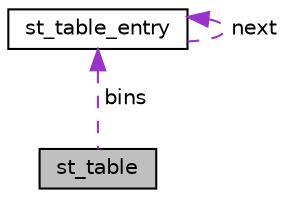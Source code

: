 digraph "st_table"
{
 // LATEX_PDF_SIZE
  edge [fontname="Helvetica",fontsize="10",labelfontname="Helvetica",labelfontsize="10"];
  node [fontname="Helvetica",fontsize="10",shape=record];
  Node1 [label="st_table",height=0.2,width=0.4,color="black", fillcolor="grey75", style="filled", fontcolor="black",tooltip="Symbol table header."];
  Node2 -> Node1 [dir="back",color="darkorchid3",fontsize="10",style="dashed",label=" bins" ,fontname="Helvetica"];
  Node2 [label="st_table_entry",height=0.2,width=0.4,color="black", fillcolor="white", style="filled",URL="$structst__table__entry.html",tooltip="Symbol table entry."];
  Node2 -> Node2 [dir="back",color="darkorchid3",fontsize="10",style="dashed",label=" next" ,fontname="Helvetica"];
}

